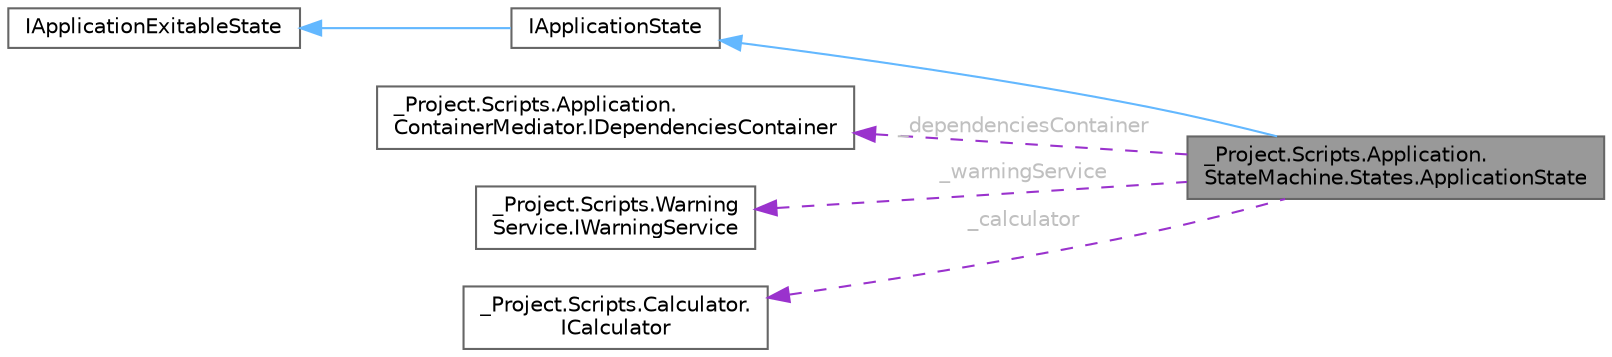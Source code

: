 digraph "_Project.Scripts.Application.StateMachine.States.ApplicationState"
{
 // LATEX_PDF_SIZE
  bgcolor="transparent";
  edge [fontname=Helvetica,fontsize=10,labelfontname=Helvetica,labelfontsize=10];
  node [fontname=Helvetica,fontsize=10,shape=box,height=0.2,width=0.4];
  rankdir="LR";
  Node1 [id="Node000001",label="_Project.Scripts.Application.\lStateMachine.States.ApplicationState",height=0.2,width=0.4,color="gray40", fillcolor="grey60", style="filled", fontcolor="black",tooltip="Класс-состояние, отвечающий за основную логику в приложении"];
  Node2 -> Node1 [id="edge1_Node000001_Node000002",dir="back",color="steelblue1",style="solid",tooltip=" "];
  Node2 [id="Node000002",label="IApplicationState",height=0.2,width=0.4,color="gray40", fillcolor="white", style="filled",URL="$interface___project_1_1_scripts_1_1_application_1_1_state_machine_1_1_interfaces_1_1_i_application_state.html",tooltip="Интерфейс, описывающий вход в состояние приложения"];
  Node3 -> Node2 [id="edge2_Node000002_Node000003",dir="back",color="steelblue1",style="solid",tooltip=" "];
  Node3 [id="Node000003",label="IApplicationExitableState",height=0.2,width=0.4,color="gray40", fillcolor="white", style="filled",URL="$interface___project_1_1_scripts_1_1_application_1_1_state_machine_1_1_interfaces_1_1_i_application_exitable_state.html",tooltip="Интерфейс, описывающий выход из состояния приложения"];
  Node4 -> Node1 [id="edge3_Node000001_Node000004",dir="back",color="darkorchid3",style="dashed",tooltip=" ",label=" _dependenciesContainer",fontcolor="grey" ];
  Node4 [id="Node000004",label="_Project.Scripts.Application.\lContainerMediator.IDependenciesContainer",height=0.2,width=0.4,color="gray40", fillcolor="white", style="filled",URL="$interface___project_1_1_scripts_1_1_application_1_1_container_mediator_1_1_i_dependencies_container.html",tooltip="Интерфейс для посредника, связывающего логику приложения и DI Container."];
  Node5 -> Node1 [id="edge4_Node000001_Node000005",dir="back",color="darkorchid3",style="dashed",tooltip=" ",label=" _warningService",fontcolor="grey" ];
  Node5 [id="Node000005",label="_Project.Scripts.Warning\lService.IWarningService",height=0.2,width=0.4,color="gray40", fillcolor="white", style="filled",URL="$interface___project_1_1_scripts_1_1_warning_service_1_1_i_warning_service.html",tooltip="Интерфейс, отвечающий за появление окна-предупреждения"];
  Node6 -> Node1 [id="edge5_Node000001_Node000006",dir="back",color="darkorchid3",style="dashed",tooltip=" ",label=" _calculator",fontcolor="grey" ];
  Node6 [id="Node000006",label="_Project.Scripts.Calculator.\lICalculator",height=0.2,width=0.4,color="gray40", fillcolor="white", style="filled",URL="$interface___project_1_1_scripts_1_1_calculator_1_1_i_calculator.html",tooltip="Класс, отвечающий за взаимодействие с логикой калькулятора"];
}
